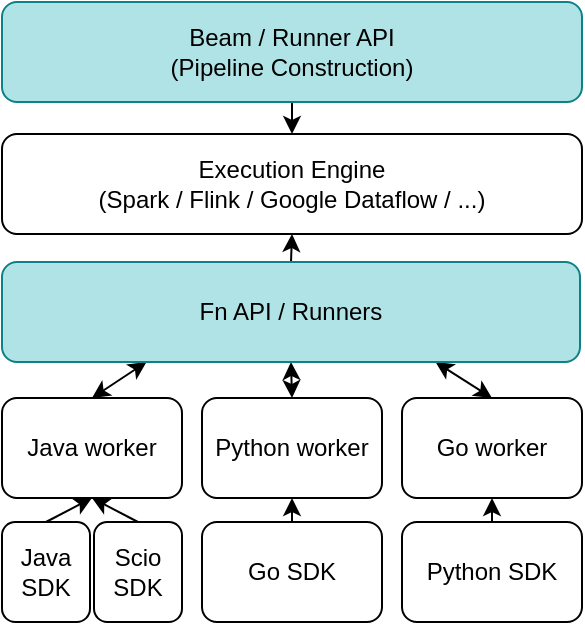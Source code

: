 <mxfile>
    <diagram id="B1CV0jv4hlIeRTd1YZfU" name="Page-2">
        <mxGraphModel dx="561" dy="515" grid="0" gridSize="10" guides="1" tooltips="1" connect="1" arrows="1" fold="1" page="1" pageScale="1" pageWidth="850" pageHeight="1100" math="0" shadow="0">
            <root>
                <mxCell id="0"/>
                <mxCell id="1" parent="0"/>
                <mxCell id="7g17a0SanZMItLns1XjD-1" style="edgeStyle=none;html=1;exitX=0.5;exitY=1;exitDx=0;exitDy=0;entryX=0.5;entryY=0;entryDx=0;entryDy=0;" parent="1" source="7g17a0SanZMItLns1XjD-2" target="7g17a0SanZMItLns1XjD-7" edge="1">
                    <mxGeometry relative="1" as="geometry"/>
                </mxCell>
                <mxCell id="7g17a0SanZMItLns1XjD-35" style="edgeStyle=none;html=1;exitX=0.5;exitY=0;exitDx=0;exitDy=0;entryX=0.5;entryY=1;entryDx=0;entryDy=0;" parent="1" source="7g17a0SanZMItLns1XjD-4" target="7g17a0SanZMItLns1XjD-5" edge="1">
                    <mxGeometry relative="1" as="geometry"/>
                </mxCell>
                <mxCell id="7g17a0SanZMItLns1XjD-4" value="Java SDK" style="rounded=1;whiteSpace=wrap;html=1;" parent="1" vertex="1">
                    <mxGeometry x="170" y="441" width="44" height="50" as="geometry"/>
                </mxCell>
                <mxCell id="7g17a0SanZMItLns1XjD-40" style="edgeStyle=none;html=1;exitX=0.5;exitY=0;exitDx=0;exitDy=0;entryX=0.25;entryY=1;entryDx=0;entryDy=0;startArrow=classic;startFill=1;" parent="1" source="7g17a0SanZMItLns1XjD-5" target="7g17a0SanZMItLns1XjD-19" edge="1">
                    <mxGeometry relative="1" as="geometry"/>
                </mxCell>
                <mxCell id="7g17a0SanZMItLns1XjD-5" value="Java worker" style="rounded=1;whiteSpace=wrap;html=1;" parent="1" vertex="1">
                    <mxGeometry x="170" y="379" width="90" height="50" as="geometry"/>
                </mxCell>
                <mxCell id="7g17a0SanZMItLns1XjD-7" value="Execution Engine&lt;br&gt;(Spark / Flink / Google Dataflow / ...)" style="rounded=1;whiteSpace=wrap;html=1;" parent="1" vertex="1">
                    <mxGeometry x="170" y="247" width="290" height="50" as="geometry"/>
                </mxCell>
                <mxCell id="7g17a0SanZMItLns1XjD-43" style="edgeStyle=none;html=1;exitX=0.5;exitY=0;exitDx=0;exitDy=0;entryX=0.5;entryY=1;entryDx=0;entryDy=0;startArrow=classic;startFill=1;" parent="1" source="7g17a0SanZMItLns1XjD-8" target="7g17a0SanZMItLns1XjD-19" edge="1">
                    <mxGeometry relative="1" as="geometry"/>
                </mxCell>
                <mxCell id="7g17a0SanZMItLns1XjD-8" value="Python worker" style="rounded=1;whiteSpace=wrap;html=1;" parent="1" vertex="1">
                    <mxGeometry x="270" y="379" width="90" height="50" as="geometry"/>
                </mxCell>
                <mxCell id="7g17a0SanZMItLns1XjD-42" style="edgeStyle=none;html=1;exitX=0.5;exitY=0;exitDx=0;exitDy=0;entryX=0.75;entryY=1;entryDx=0;entryDy=0;startArrow=classic;startFill=1;" parent="1" source="7g17a0SanZMItLns1XjD-10" target="7g17a0SanZMItLns1XjD-19" edge="1">
                    <mxGeometry relative="1" as="geometry"/>
                </mxCell>
                <mxCell id="7g17a0SanZMItLns1XjD-10" value="Go worker" style="rounded=1;whiteSpace=wrap;html=1;" parent="1" vertex="1">
                    <mxGeometry x="370" y="379" width="90" height="50" as="geometry"/>
                </mxCell>
                <mxCell id="7g17a0SanZMItLns1XjD-37" style="edgeStyle=none;html=1;exitX=0.5;exitY=0;exitDx=0;exitDy=0;entryX=0.5;entryY=1;entryDx=0;entryDy=0;" parent="1" source="7g17a0SanZMItLns1XjD-12" target="7g17a0SanZMItLns1XjD-5" edge="1">
                    <mxGeometry relative="1" as="geometry"/>
                </mxCell>
                <mxCell id="7g17a0SanZMItLns1XjD-12" value="Scio SDK" style="rounded=1;whiteSpace=wrap;html=1;" parent="1" vertex="1">
                    <mxGeometry x="216" y="441" width="44" height="50" as="geometry"/>
                </mxCell>
                <mxCell id="7g17a0SanZMItLns1XjD-39" style="edgeStyle=none;html=1;exitX=0.5;exitY=0;exitDx=0;exitDy=0;entryX=0.5;entryY=1;entryDx=0;entryDy=0;" parent="1" source="7g17a0SanZMItLns1XjD-14" target="7g17a0SanZMItLns1XjD-10" edge="1">
                    <mxGeometry relative="1" as="geometry"/>
                </mxCell>
                <mxCell id="7g17a0SanZMItLns1XjD-14" value="Python SDK" style="rounded=1;whiteSpace=wrap;html=1;" parent="1" vertex="1">
                    <mxGeometry x="370" y="441" width="90" height="50" as="geometry"/>
                </mxCell>
                <mxCell id="7g17a0SanZMItLns1XjD-38" style="edgeStyle=none;html=1;exitX=0.5;exitY=0;exitDx=0;exitDy=0;entryX=0.5;entryY=1;entryDx=0;entryDy=0;" parent="1" source="7g17a0SanZMItLns1XjD-16" target="7g17a0SanZMItLns1XjD-8" edge="1">
                    <mxGeometry relative="1" as="geometry"/>
                </mxCell>
                <mxCell id="7g17a0SanZMItLns1XjD-16" value="Go SDK" style="rounded=1;whiteSpace=wrap;html=1;" parent="1" vertex="1">
                    <mxGeometry x="270" y="441" width="90" height="50" as="geometry"/>
                </mxCell>
                <mxCell id="7g17a0SanZMItLns1XjD-44" style="edgeStyle=none;html=1;exitX=0.5;exitY=0;exitDx=0;exitDy=0;entryX=0.5;entryY=1;entryDx=0;entryDy=0;" parent="1" source="7g17a0SanZMItLns1XjD-19" target="7g17a0SanZMItLns1XjD-7" edge="1">
                    <mxGeometry relative="1" as="geometry"/>
                </mxCell>
                <mxCell id="7g17a0SanZMItLns1XjD-19" value="Fn API / Runners" style="rounded=1;whiteSpace=wrap;html=1;fillColor=#b0e3e6;strokeColor=#0e8088;" parent="1" vertex="1">
                    <mxGeometry x="170" y="311" width="289" height="50" as="geometry"/>
                </mxCell>
                <mxCell id="7g17a0SanZMItLns1XjD-2" value="Beam / Runner API&lt;br&gt;(Pipeline Construction)" style="rounded=1;whiteSpace=wrap;html=1;fillColor=#b0e3e6;strokeColor=#0e8088;" parent="1" vertex="1">
                    <mxGeometry x="170" y="181" width="290" height="50" as="geometry"/>
                </mxCell>
            </root>
        </mxGraphModel>
    </diagram>
</mxfile>